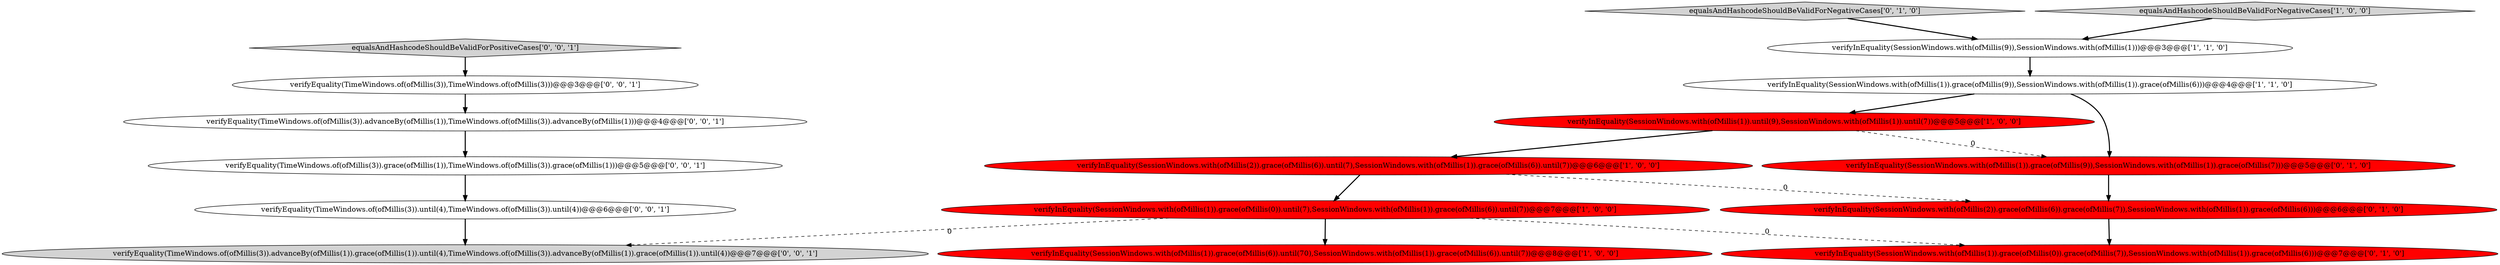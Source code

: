 digraph {
4 [style = filled, label = "verifyInEquality(SessionWindows.with(ofMillis(1)).grace(ofMillis(9)),SessionWindows.with(ofMillis(1)).grace(ofMillis(6)))@@@4@@@['1', '1', '0']", fillcolor = white, shape = ellipse image = "AAA0AAABBB1BBB"];
5 [style = filled, label = "verifyInEquality(SessionWindows.with(ofMillis(2)).grace(ofMillis(6)).until(7),SessionWindows.with(ofMillis(1)).grace(ofMillis(6)).until(7))@@@6@@@['1', '0', '0']", fillcolor = red, shape = ellipse image = "AAA1AAABBB1BBB"];
11 [style = filled, label = "verifyEquality(TimeWindows.of(ofMillis(3)),TimeWindows.of(ofMillis(3)))@@@3@@@['0', '0', '1']", fillcolor = white, shape = ellipse image = "AAA0AAABBB3BBB"];
8 [style = filled, label = "equalsAndHashcodeShouldBeValidForNegativeCases['0', '1', '0']", fillcolor = lightgray, shape = diamond image = "AAA0AAABBB2BBB"];
6 [style = filled, label = "verifyInEquality(SessionWindows.with(ofMillis(9)),SessionWindows.with(ofMillis(1)))@@@3@@@['1', '1', '0']", fillcolor = white, shape = ellipse image = "AAA0AAABBB1BBB"];
10 [style = filled, label = "verifyInEquality(SessionWindows.with(ofMillis(1)).grace(ofMillis(0)).grace(ofMillis(7)),SessionWindows.with(ofMillis(1)).grace(ofMillis(6)))@@@7@@@['0', '1', '0']", fillcolor = red, shape = ellipse image = "AAA1AAABBB2BBB"];
3 [style = filled, label = "verifyInEquality(SessionWindows.with(ofMillis(1)).grace(ofMillis(0)).until(7),SessionWindows.with(ofMillis(1)).grace(ofMillis(6)).until(7))@@@7@@@['1', '0', '0']", fillcolor = red, shape = ellipse image = "AAA1AAABBB1BBB"];
12 [style = filled, label = "verifyEquality(TimeWindows.of(ofMillis(3)).advanceBy(ofMillis(1)).grace(ofMillis(1)).until(4),TimeWindows.of(ofMillis(3)).advanceBy(ofMillis(1)).grace(ofMillis(1)).until(4))@@@7@@@['0', '0', '1']", fillcolor = lightgray, shape = ellipse image = "AAA0AAABBB3BBB"];
14 [style = filled, label = "verifyEquality(TimeWindows.of(ofMillis(3)).until(4),TimeWindows.of(ofMillis(3)).until(4))@@@6@@@['0', '0', '1']", fillcolor = white, shape = ellipse image = "AAA0AAABBB3BBB"];
13 [style = filled, label = "equalsAndHashcodeShouldBeValidForPositiveCases['0', '0', '1']", fillcolor = lightgray, shape = diamond image = "AAA0AAABBB3BBB"];
9 [style = filled, label = "verifyInEquality(SessionWindows.with(ofMillis(2)).grace(ofMillis(6)).grace(ofMillis(7)),SessionWindows.with(ofMillis(1)).grace(ofMillis(6)))@@@6@@@['0', '1', '0']", fillcolor = red, shape = ellipse image = "AAA1AAABBB2BBB"];
2 [style = filled, label = "verifyInEquality(SessionWindows.with(ofMillis(1)).until(9),SessionWindows.with(ofMillis(1)).until(7))@@@5@@@['1', '0', '0']", fillcolor = red, shape = ellipse image = "AAA1AAABBB1BBB"];
1 [style = filled, label = "equalsAndHashcodeShouldBeValidForNegativeCases['1', '0', '0']", fillcolor = lightgray, shape = diamond image = "AAA0AAABBB1BBB"];
7 [style = filled, label = "verifyInEquality(SessionWindows.with(ofMillis(1)).grace(ofMillis(9)),SessionWindows.with(ofMillis(1)).grace(ofMillis(7)))@@@5@@@['0', '1', '0']", fillcolor = red, shape = ellipse image = "AAA1AAABBB2BBB"];
15 [style = filled, label = "verifyEquality(TimeWindows.of(ofMillis(3)).advanceBy(ofMillis(1)),TimeWindows.of(ofMillis(3)).advanceBy(ofMillis(1)))@@@4@@@['0', '0', '1']", fillcolor = white, shape = ellipse image = "AAA0AAABBB3BBB"];
0 [style = filled, label = "verifyInEquality(SessionWindows.with(ofMillis(1)).grace(ofMillis(6)).until(70),SessionWindows.with(ofMillis(1)).grace(ofMillis(6)).until(7))@@@8@@@['1', '0', '0']", fillcolor = red, shape = ellipse image = "AAA1AAABBB1BBB"];
16 [style = filled, label = "verifyEquality(TimeWindows.of(ofMillis(3)).grace(ofMillis(1)),TimeWindows.of(ofMillis(3)).grace(ofMillis(1)))@@@5@@@['0', '0', '1']", fillcolor = white, shape = ellipse image = "AAA0AAABBB3BBB"];
5->3 [style = bold, label=""];
7->9 [style = bold, label=""];
16->14 [style = bold, label=""];
6->4 [style = bold, label=""];
5->9 [style = dashed, label="0"];
14->12 [style = bold, label=""];
8->6 [style = bold, label=""];
1->6 [style = bold, label=""];
3->10 [style = dashed, label="0"];
4->2 [style = bold, label=""];
11->15 [style = bold, label=""];
9->10 [style = bold, label=""];
3->12 [style = dashed, label="0"];
2->7 [style = dashed, label="0"];
15->16 [style = bold, label=""];
13->11 [style = bold, label=""];
4->7 [style = bold, label=""];
3->0 [style = bold, label=""];
2->5 [style = bold, label=""];
}
